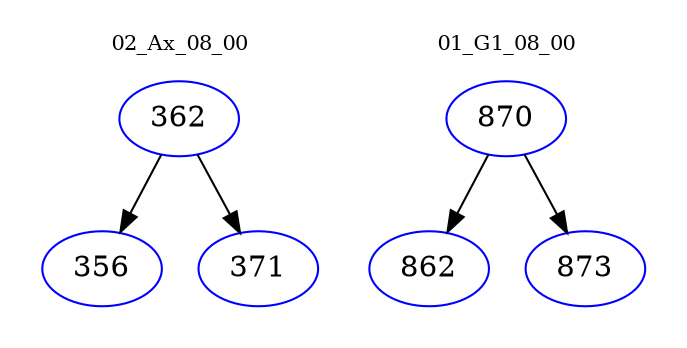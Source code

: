 digraph{
subgraph cluster_0 {
color = white
label = "02_Ax_08_00";
fontsize=10;
T0_362 [label="362", color="blue"]
T0_362 -> T0_356 [color="black"]
T0_356 [label="356", color="blue"]
T0_362 -> T0_371 [color="black"]
T0_371 [label="371", color="blue"]
}
subgraph cluster_1 {
color = white
label = "01_G1_08_00";
fontsize=10;
T1_870 [label="870", color="blue"]
T1_870 -> T1_862 [color="black"]
T1_862 [label="862", color="blue"]
T1_870 -> T1_873 [color="black"]
T1_873 [label="873", color="blue"]
}
}
